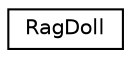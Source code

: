 digraph "Graphical Class Hierarchy"
{
  edge [fontname="Helvetica",fontsize="10",labelfontname="Helvetica",labelfontsize="10"];
  node [fontname="Helvetica",fontsize="10",shape=record];
  rankdir="LR";
  Node1 [label="RagDoll",height=0.2,width=0.4,color="black", fillcolor="white", style="filled",URL="$class_rag_doll.html"];
}

